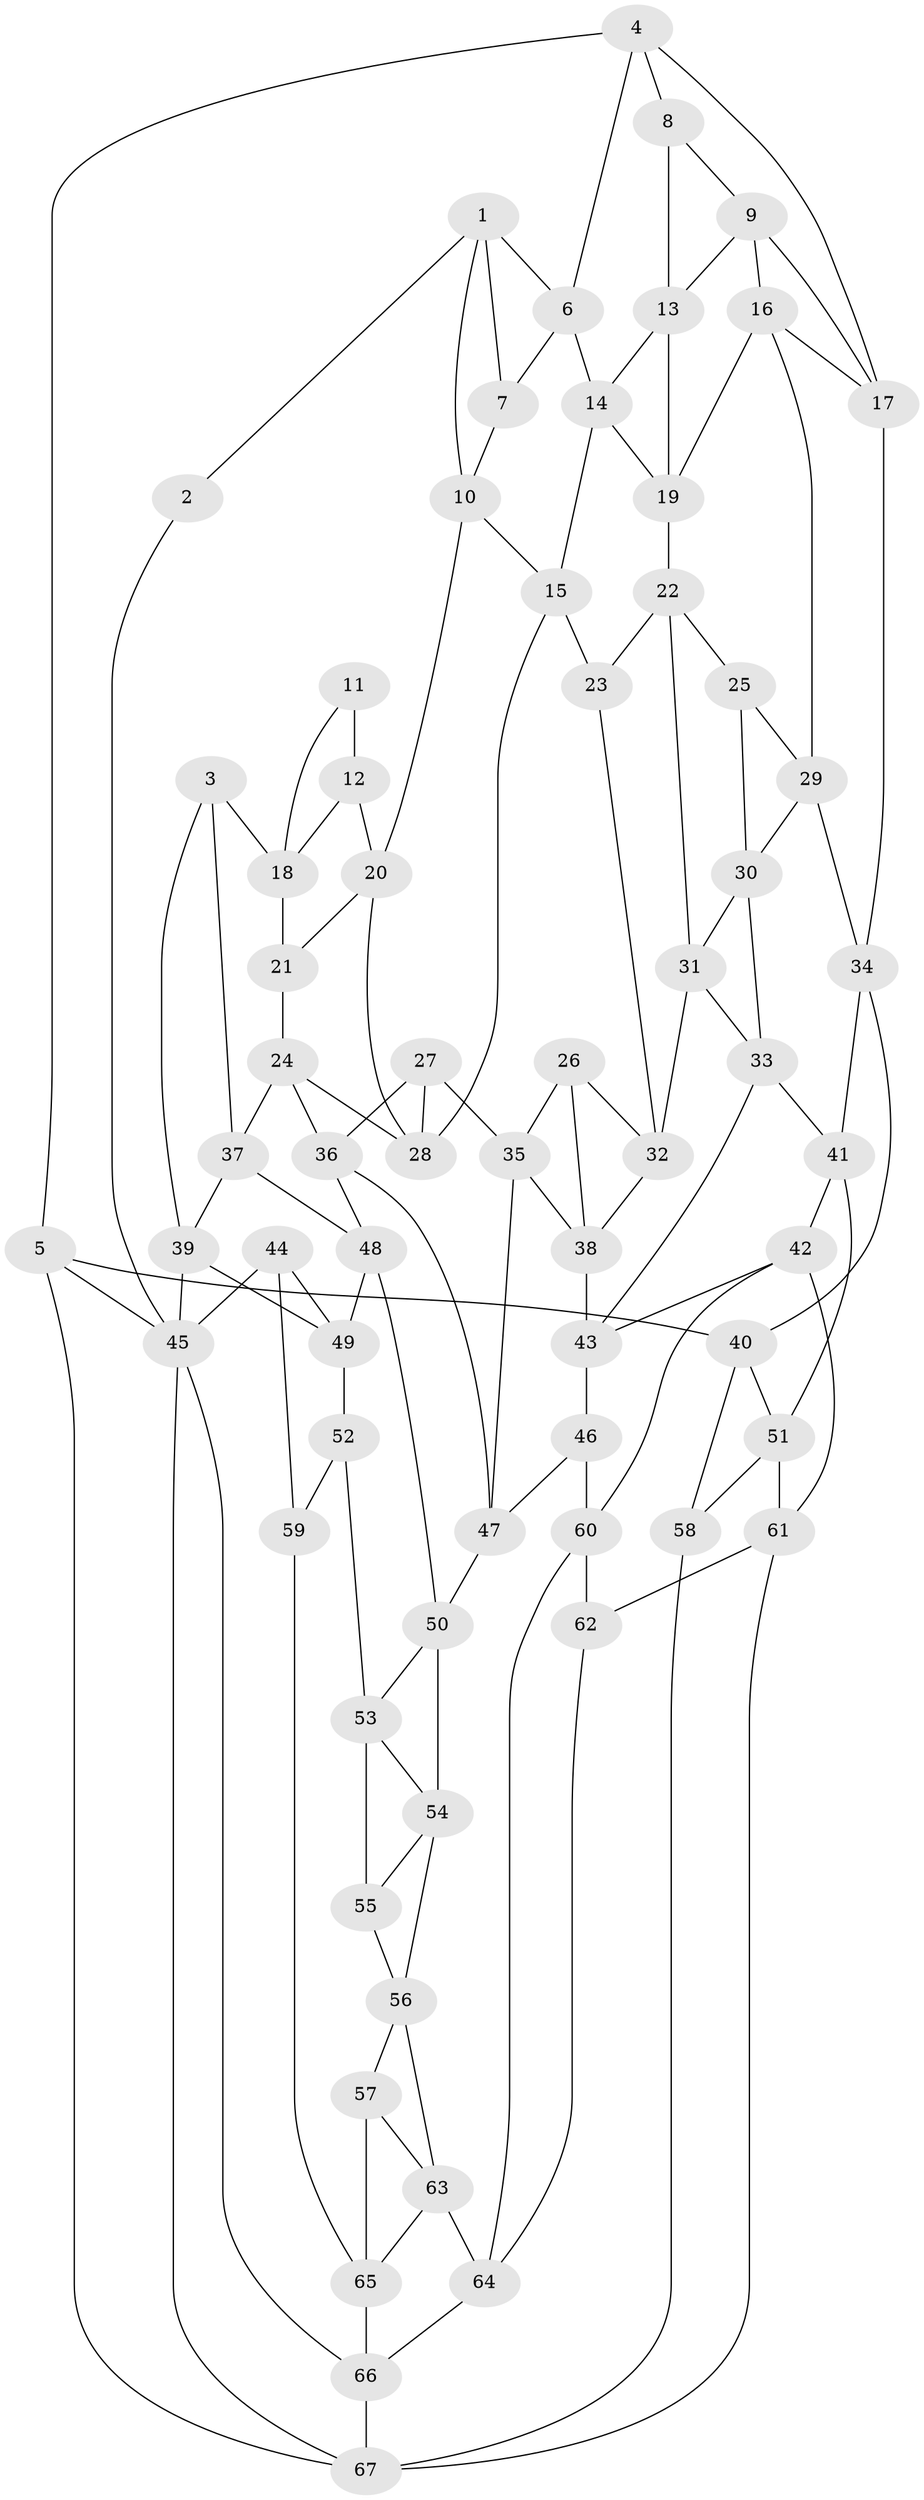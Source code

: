 // original degree distribution, {3: 0.014925373134328358, 5: 0.5223880597014925, 4: 0.23880597014925373, 6: 0.22388059701492538}
// Generated by graph-tools (version 1.1) at 2025/51/03/09/25 03:51:05]
// undirected, 67 vertices, 125 edges
graph export_dot {
graph [start="1"]
  node [color=gray90,style=filled];
  1;
  2;
  3;
  4;
  5;
  6;
  7;
  8;
  9;
  10;
  11;
  12;
  13;
  14;
  15;
  16;
  17;
  18;
  19;
  20;
  21;
  22;
  23;
  24;
  25;
  26;
  27;
  28;
  29;
  30;
  31;
  32;
  33;
  34;
  35;
  36;
  37;
  38;
  39;
  40;
  41;
  42;
  43;
  44;
  45;
  46;
  47;
  48;
  49;
  50;
  51;
  52;
  53;
  54;
  55;
  56;
  57;
  58;
  59;
  60;
  61;
  62;
  63;
  64;
  65;
  66;
  67;
  1 -- 2 [weight=1.0];
  1 -- 6 [weight=1.0];
  1 -- 7 [weight=1.0];
  1 -- 10 [weight=1.0];
  2 -- 45 [weight=1.0];
  3 -- 18 [weight=1.0];
  3 -- 37 [weight=1.0];
  3 -- 39 [weight=1.0];
  4 -- 5 [weight=1.0];
  4 -- 6 [weight=1.0];
  4 -- 8 [weight=1.0];
  4 -- 17 [weight=1.0];
  5 -- 40 [weight=1.0];
  5 -- 45 [weight=1.0];
  5 -- 67 [weight=1.0];
  6 -- 7 [weight=1.0];
  6 -- 14 [weight=1.0];
  7 -- 10 [weight=1.0];
  8 -- 9 [weight=1.0];
  8 -- 13 [weight=1.0];
  9 -- 13 [weight=1.0];
  9 -- 16 [weight=1.0];
  9 -- 17 [weight=1.0];
  10 -- 15 [weight=1.0];
  10 -- 20 [weight=1.0];
  11 -- 12 [weight=2.0];
  11 -- 18 [weight=1.0];
  12 -- 18 [weight=1.0];
  12 -- 20 [weight=1.0];
  13 -- 14 [weight=1.0];
  13 -- 19 [weight=1.0];
  14 -- 15 [weight=1.0];
  14 -- 19 [weight=1.0];
  15 -- 23 [weight=1.0];
  15 -- 28 [weight=1.0];
  16 -- 17 [weight=1.0];
  16 -- 19 [weight=1.0];
  16 -- 29 [weight=1.0];
  17 -- 34 [weight=1.0];
  18 -- 21 [weight=1.0];
  19 -- 22 [weight=1.0];
  20 -- 21 [weight=1.0];
  20 -- 28 [weight=1.0];
  21 -- 24 [weight=1.0];
  22 -- 23 [weight=1.0];
  22 -- 25 [weight=1.0];
  22 -- 31 [weight=1.0];
  23 -- 32 [weight=1.0];
  24 -- 28 [weight=1.0];
  24 -- 36 [weight=1.0];
  24 -- 37 [weight=1.0];
  25 -- 29 [weight=1.0];
  25 -- 30 [weight=1.0];
  26 -- 32 [weight=1.0];
  26 -- 35 [weight=1.0];
  26 -- 38 [weight=1.0];
  27 -- 28 [weight=1.0];
  27 -- 35 [weight=1.0];
  27 -- 36 [weight=1.0];
  29 -- 30 [weight=1.0];
  29 -- 34 [weight=1.0];
  30 -- 31 [weight=1.0];
  30 -- 33 [weight=1.0];
  31 -- 32 [weight=1.0];
  31 -- 33 [weight=1.0];
  32 -- 38 [weight=1.0];
  33 -- 41 [weight=1.0];
  33 -- 43 [weight=1.0];
  34 -- 40 [weight=1.0];
  34 -- 41 [weight=1.0];
  35 -- 38 [weight=1.0];
  35 -- 47 [weight=1.0];
  36 -- 47 [weight=1.0];
  36 -- 48 [weight=1.0];
  37 -- 39 [weight=1.0];
  37 -- 48 [weight=1.0];
  38 -- 43 [weight=1.0];
  39 -- 45 [weight=1.0];
  39 -- 49 [weight=1.0];
  40 -- 51 [weight=1.0];
  40 -- 58 [weight=1.0];
  41 -- 42 [weight=1.0];
  41 -- 51 [weight=1.0];
  42 -- 43 [weight=1.0];
  42 -- 60 [weight=1.0];
  42 -- 61 [weight=1.0];
  43 -- 46 [weight=1.0];
  44 -- 45 [weight=1.0];
  44 -- 49 [weight=1.0];
  44 -- 59 [weight=2.0];
  45 -- 66 [weight=1.0];
  45 -- 67 [weight=1.0];
  46 -- 47 [weight=1.0];
  46 -- 60 [weight=1.0];
  47 -- 50 [weight=1.0];
  48 -- 49 [weight=2.0];
  48 -- 50 [weight=1.0];
  49 -- 52 [weight=2.0];
  50 -- 53 [weight=1.0];
  50 -- 54 [weight=1.0];
  51 -- 58 [weight=1.0];
  51 -- 61 [weight=1.0];
  52 -- 53 [weight=1.0];
  52 -- 59 [weight=1.0];
  53 -- 54 [weight=1.0];
  53 -- 55 [weight=1.0];
  54 -- 55 [weight=1.0];
  54 -- 56 [weight=1.0];
  55 -- 56 [weight=1.0];
  56 -- 57 [weight=1.0];
  56 -- 63 [weight=1.0];
  57 -- 63 [weight=1.0];
  57 -- 65 [weight=1.0];
  58 -- 67 [weight=1.0];
  59 -- 65 [weight=1.0];
  60 -- 62 [weight=1.0];
  60 -- 64 [weight=1.0];
  61 -- 62 [weight=1.0];
  61 -- 67 [weight=1.0];
  62 -- 64 [weight=1.0];
  63 -- 64 [weight=1.0];
  63 -- 65 [weight=1.0];
  64 -- 66 [weight=1.0];
  65 -- 66 [weight=1.0];
  66 -- 67 [weight=1.0];
}

